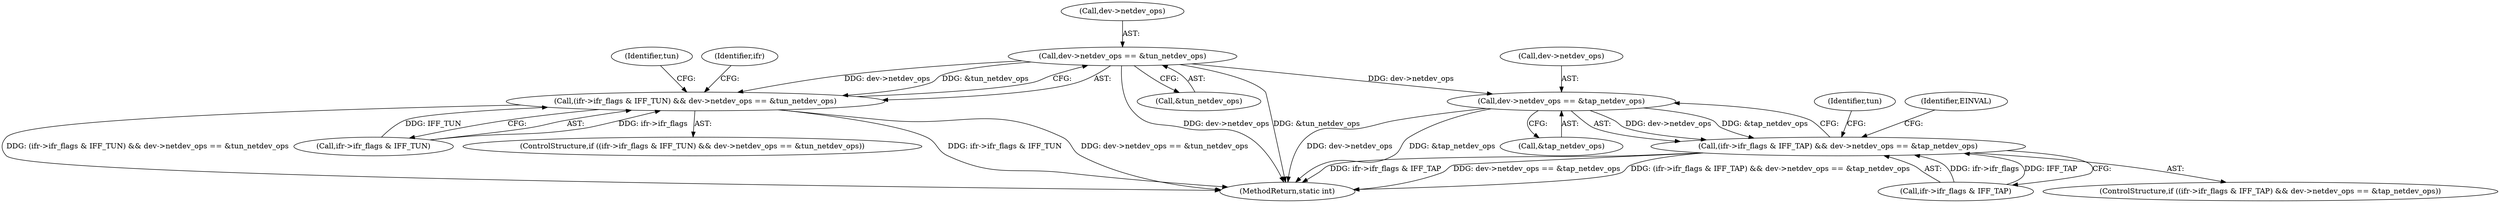 digraph "0_linux_0ad646c81b2182f7fa67ec0c8c825e0ee165696d@pointer" {
"1000153" [label="(Call,dev->netdev_ops == &tun_netdev_ops)"];
"1000147" [label="(Call,(ifr->ifr_flags & IFF_TUN) && dev->netdev_ops == &tun_netdev_ops)"];
"1000171" [label="(Call,dev->netdev_ops == &tap_netdev_ops)"];
"1000165" [label="(Call,(ifr->ifr_flags & IFF_TAP) && dev->netdev_ops == &tap_netdev_ops)"];
"1000154" [label="(Call,dev->netdev_ops)"];
"1000146" [label="(ControlStructure,if ((ifr->ifr_flags & IFF_TUN) && dev->netdev_ops == &tun_netdev_ops))"];
"1000153" [label="(Call,dev->netdev_ops == &tun_netdev_ops)"];
"1000157" [label="(Call,&tun_netdev_ops)"];
"1000166" [label="(Call,ifr->ifr_flags & IFF_TAP)"];
"1000178" [label="(Identifier,tun)"];
"1000160" [label="(Identifier,tun)"];
"1000175" [label="(Call,&tap_netdev_ops)"];
"1000171" [label="(Call,dev->netdev_ops == &tap_netdev_ops)"];
"1000165" [label="(Call,(ifr->ifr_flags & IFF_TAP) && dev->netdev_ops == &tap_netdev_ops)"];
"1000168" [label="(Identifier,ifr)"];
"1000184" [label="(Identifier,EINVAL)"];
"1000172" [label="(Call,dev->netdev_ops)"];
"1000164" [label="(ControlStructure,if ((ifr->ifr_flags & IFF_TAP) && dev->netdev_ops == &tap_netdev_ops))"];
"1000148" [label="(Call,ifr->ifr_flags & IFF_TUN)"];
"1000147" [label="(Call,(ifr->ifr_flags & IFF_TUN) && dev->netdev_ops == &tun_netdev_ops)"];
"1000594" [label="(MethodReturn,static int)"];
"1000153" -> "1000147"  [label="AST: "];
"1000153" -> "1000157"  [label="CFG: "];
"1000154" -> "1000153"  [label="AST: "];
"1000157" -> "1000153"  [label="AST: "];
"1000147" -> "1000153"  [label="CFG: "];
"1000153" -> "1000594"  [label="DDG: &tun_netdev_ops"];
"1000153" -> "1000594"  [label="DDG: dev->netdev_ops"];
"1000153" -> "1000147"  [label="DDG: dev->netdev_ops"];
"1000153" -> "1000147"  [label="DDG: &tun_netdev_ops"];
"1000153" -> "1000171"  [label="DDG: dev->netdev_ops"];
"1000147" -> "1000146"  [label="AST: "];
"1000147" -> "1000148"  [label="CFG: "];
"1000148" -> "1000147"  [label="AST: "];
"1000160" -> "1000147"  [label="CFG: "];
"1000168" -> "1000147"  [label="CFG: "];
"1000147" -> "1000594"  [label="DDG: ifr->ifr_flags & IFF_TUN"];
"1000147" -> "1000594"  [label="DDG: dev->netdev_ops == &tun_netdev_ops"];
"1000147" -> "1000594"  [label="DDG: (ifr->ifr_flags & IFF_TUN) && dev->netdev_ops == &tun_netdev_ops"];
"1000148" -> "1000147"  [label="DDG: ifr->ifr_flags"];
"1000148" -> "1000147"  [label="DDG: IFF_TUN"];
"1000171" -> "1000165"  [label="AST: "];
"1000171" -> "1000175"  [label="CFG: "];
"1000172" -> "1000171"  [label="AST: "];
"1000175" -> "1000171"  [label="AST: "];
"1000165" -> "1000171"  [label="CFG: "];
"1000171" -> "1000594"  [label="DDG: dev->netdev_ops"];
"1000171" -> "1000594"  [label="DDG: &tap_netdev_ops"];
"1000171" -> "1000165"  [label="DDG: dev->netdev_ops"];
"1000171" -> "1000165"  [label="DDG: &tap_netdev_ops"];
"1000165" -> "1000164"  [label="AST: "];
"1000165" -> "1000166"  [label="CFG: "];
"1000166" -> "1000165"  [label="AST: "];
"1000178" -> "1000165"  [label="CFG: "];
"1000184" -> "1000165"  [label="CFG: "];
"1000165" -> "1000594"  [label="DDG: ifr->ifr_flags & IFF_TAP"];
"1000165" -> "1000594"  [label="DDG: dev->netdev_ops == &tap_netdev_ops"];
"1000165" -> "1000594"  [label="DDG: (ifr->ifr_flags & IFF_TAP) && dev->netdev_ops == &tap_netdev_ops"];
"1000166" -> "1000165"  [label="DDG: ifr->ifr_flags"];
"1000166" -> "1000165"  [label="DDG: IFF_TAP"];
}
